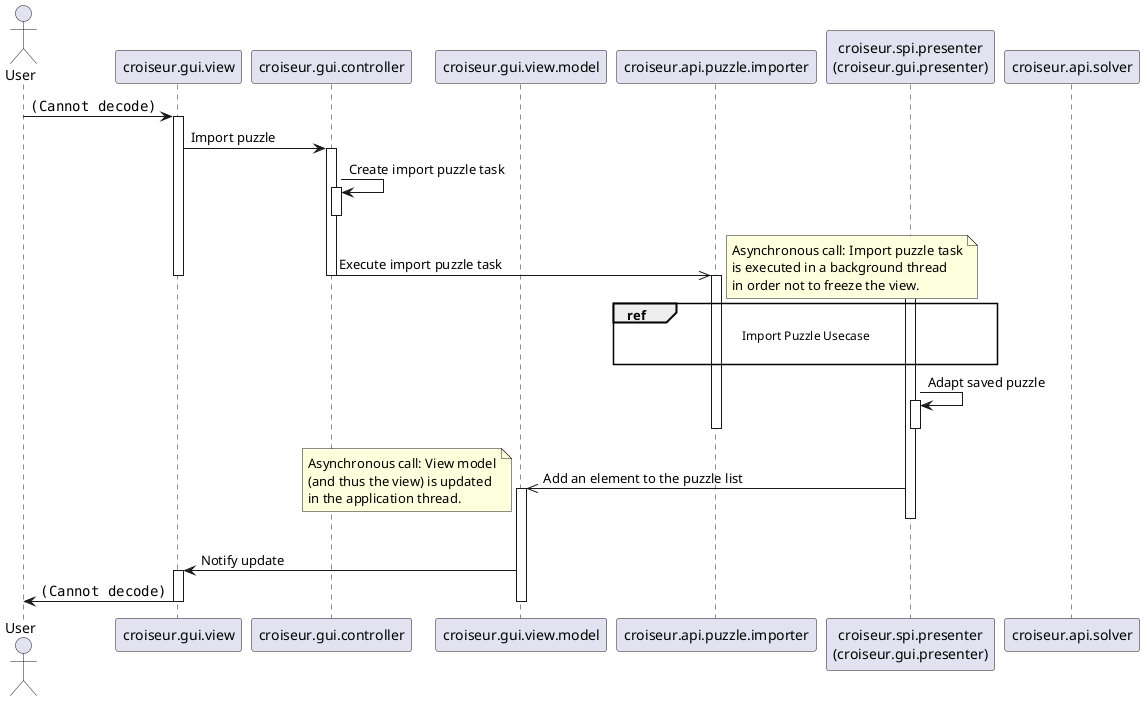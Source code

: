 @startuml
skinparam responseMessageBelowArrow true

actor User
participant croiseur.gui.view
participant croiseur.gui.controller
participant croiseur.gui.view.model
participant croiseur.api.puzzle.importer
participant "croiseur.spi.presenter\n(croiseur.gui.presenter)" as croiseur.spi.presenter

User -> croiseur.gui.view : <img:"image/input/croiseur-gui-puzzle-import.png"{scale=0.75}>
activate croiseur.gui.view

croiseur.gui.view -> croiseur.gui.controller : Import puzzle
activate croiseur.gui.controller

croiseur.gui.controller -> croiseur.gui.controller : Create import puzzle task
activate croiseur.gui.controller
deactivate croiseur.gui.controller

croiseur.gui.controller ->> croiseur.api.puzzle.importer : Execute import puzzle task
note right
 Asynchronous call: Import puzzle task
 is executed in a background thread
 in order not to freeze the view.
end note
deactivate croiseur.gui.controller
deactivate croiseur.gui.view
activate croiseur.api.puzzle.importer
activate croiseur.spi.presenter

ref over croiseur.api.puzzle.importer, croiseur.spi.presenter : Import Puzzle Usecase\n

croiseur.spi.presenter -> croiseur.spi.presenter : Adapt saved puzzle
activate croiseur.spi.presenter
deactivate croiseur.api.puzzle.importer
deactivate croiseur.spi.presenter

croiseur.spi.presenter ->> croiseur.gui.view.model : Add an element to the puzzle list
note left
 Asynchronous call: View model
 (and thus the view) is updated
 in the application thread.
end note
activate croiseur.gui.view.model
deactivate croiseur.spi.presenter
deactivate croiseur.api.solver

croiseur.gui.view.model -> croiseur.gui.view : Notify update
activate croiseur.gui.view

croiseur.gui.view -> User : <img:"image/input/croiseur-gui-puzzle-imported.png"{scale=0.75}>

deactivate croiseur.gui.view
deactivate croiseur.gui.view.model
@enduml
